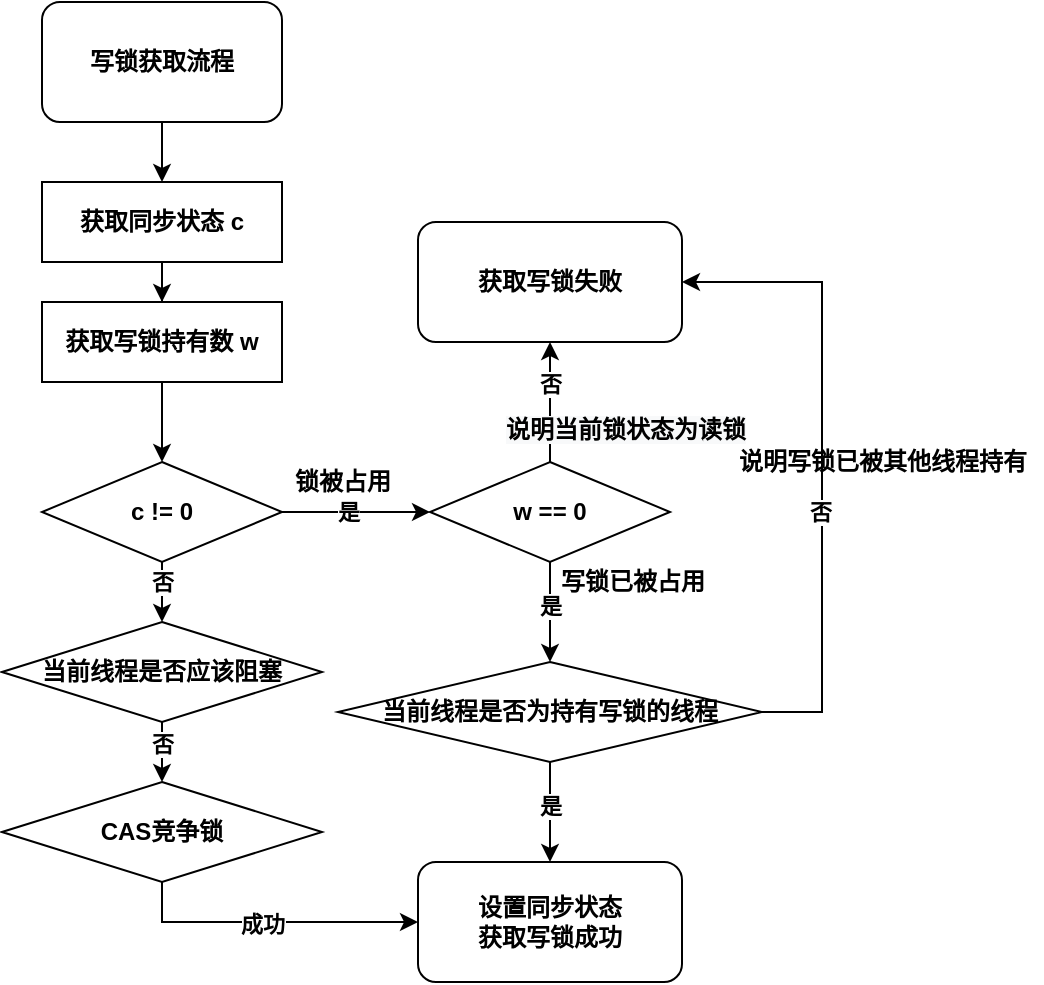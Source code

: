 <mxfile version="20.0.1" type="github"><diagram id="ENtoYaAzRibpJfPvvqgt" name="Page-1"><mxGraphModel dx="1022" dy="507" grid="1" gridSize="10" guides="1" tooltips="1" connect="1" arrows="1" fold="1" page="1" pageScale="1" pageWidth="827" pageHeight="1169" math="0" shadow="0"><root><mxCell id="0"/><mxCell id="1" parent="0"/><mxCell id="i-yiCEXUPsEpi0q8H7xq-1" value="" style="edgeStyle=orthogonalEdgeStyle;rounded=0;orthogonalLoop=1;jettySize=auto;html=1;" edge="1" parent="1" source="i-yiCEXUPsEpi0q8H7xq-2" target="i-yiCEXUPsEpi0q8H7xq-4"><mxGeometry relative="1" as="geometry"/></mxCell><mxCell id="i-yiCEXUPsEpi0q8H7xq-2" value="&lt;b&gt;写锁获取流程&lt;/b&gt;" style="rounded=1;whiteSpace=wrap;html=1;" vertex="1" parent="1"><mxGeometry x="220" y="310" width="120" height="60" as="geometry"/></mxCell><mxCell id="i-yiCEXUPsEpi0q8H7xq-3" value="" style="edgeStyle=orthogonalEdgeStyle;rounded=0;orthogonalLoop=1;jettySize=auto;html=1;" edge="1" parent="1" source="i-yiCEXUPsEpi0q8H7xq-4" target="i-yiCEXUPsEpi0q8H7xq-6"><mxGeometry relative="1" as="geometry"/></mxCell><mxCell id="i-yiCEXUPsEpi0q8H7xq-4" value="&lt;b&gt;获取同步状态 c&lt;/b&gt;" style="rounded=0;whiteSpace=wrap;html=1;" vertex="1" parent="1"><mxGeometry x="220" y="400" width="120" height="40" as="geometry"/></mxCell><mxCell id="i-yiCEXUPsEpi0q8H7xq-5" value="" style="edgeStyle=orthogonalEdgeStyle;rounded=0;orthogonalLoop=1;jettySize=auto;html=1;" edge="1" parent="1" source="i-yiCEXUPsEpi0q8H7xq-6" target="i-yiCEXUPsEpi0q8H7xq-11"><mxGeometry relative="1" as="geometry"/></mxCell><mxCell id="i-yiCEXUPsEpi0q8H7xq-6" value="&lt;b&gt;获取写锁持有数 w&lt;/b&gt;" style="rounded=0;whiteSpace=wrap;html=1;" vertex="1" parent="1"><mxGeometry x="220" y="460" width="120" height="40" as="geometry"/></mxCell><mxCell id="i-yiCEXUPsEpi0q8H7xq-7" value="" style="edgeStyle=orthogonalEdgeStyle;rounded=0;orthogonalLoop=1;jettySize=auto;html=1;" edge="1" parent="1" source="i-yiCEXUPsEpi0q8H7xq-11" target="i-yiCEXUPsEpi0q8H7xq-16"><mxGeometry relative="1" as="geometry"/></mxCell><mxCell id="i-yiCEXUPsEpi0q8H7xq-8" value="&lt;b&gt;是&lt;/b&gt;" style="edgeLabel;html=1;align=center;verticalAlign=middle;resizable=0;points=[];" vertex="1" connectable="0" parent="i-yiCEXUPsEpi0q8H7xq-7"><mxGeometry x="-0.108" relative="1" as="geometry"><mxPoint as="offset"/></mxGeometry></mxCell><mxCell id="i-yiCEXUPsEpi0q8H7xq-9" value="" style="edgeStyle=orthogonalEdgeStyle;rounded=0;orthogonalLoop=1;jettySize=auto;html=1;" edge="1" parent="1" source="i-yiCEXUPsEpi0q8H7xq-11" target="i-yiCEXUPsEpi0q8H7xq-30"><mxGeometry relative="1" as="geometry"/></mxCell><mxCell id="i-yiCEXUPsEpi0q8H7xq-10" value="&lt;b&gt;否&lt;/b&gt;" style="edgeLabel;html=1;align=center;verticalAlign=middle;resizable=0;points=[];" vertex="1" connectable="0" parent="i-yiCEXUPsEpi0q8H7xq-9"><mxGeometry x="-0.649" relative="1" as="geometry"><mxPoint y="1" as="offset"/></mxGeometry></mxCell><mxCell id="i-yiCEXUPsEpi0q8H7xq-11" value="&lt;b&gt;c != 0&lt;/b&gt;" style="rhombus;whiteSpace=wrap;html=1;" vertex="1" parent="1"><mxGeometry x="220" y="540" width="120" height="50" as="geometry"/></mxCell><mxCell id="i-yiCEXUPsEpi0q8H7xq-12" value="" style="edgeStyle=orthogonalEdgeStyle;rounded=0;orthogonalLoop=1;jettySize=auto;html=1;" edge="1" parent="1" source="i-yiCEXUPsEpi0q8H7xq-16" target="i-yiCEXUPsEpi0q8H7xq-22"><mxGeometry relative="1" as="geometry"/></mxCell><mxCell id="i-yiCEXUPsEpi0q8H7xq-13" value="&lt;b&gt;是&lt;/b&gt;" style="edgeLabel;html=1;align=center;verticalAlign=middle;resizable=0;points=[];" vertex="1" connectable="0" parent="i-yiCEXUPsEpi0q8H7xq-12"><mxGeometry x="-0.144" relative="1" as="geometry"><mxPoint as="offset"/></mxGeometry></mxCell><mxCell id="i-yiCEXUPsEpi0q8H7xq-14" value="" style="edgeStyle=orthogonalEdgeStyle;rounded=0;orthogonalLoop=1;jettySize=auto;html=1;" edge="1" parent="1" source="i-yiCEXUPsEpi0q8H7xq-16" target="i-yiCEXUPsEpi0q8H7xq-23"><mxGeometry relative="1" as="geometry"/></mxCell><mxCell id="i-yiCEXUPsEpi0q8H7xq-15" value="&lt;b&gt;否&lt;/b&gt;" style="edgeLabel;html=1;align=center;verticalAlign=middle;resizable=0;points=[];" vertex="1" connectable="0" parent="i-yiCEXUPsEpi0q8H7xq-14"><mxGeometry x="-0.115" relative="1" as="geometry"><mxPoint y="-13" as="offset"/></mxGeometry></mxCell><mxCell id="i-yiCEXUPsEpi0q8H7xq-16" value="&lt;b&gt;w == 0&lt;/b&gt;" style="rhombus;whiteSpace=wrap;html=1;" vertex="1" parent="1"><mxGeometry x="414" y="540" width="120" height="50" as="geometry"/></mxCell><mxCell id="i-yiCEXUPsEpi0q8H7xq-17" value="&lt;b&gt;锁被占用&lt;/b&gt;" style="text;html=1;align=center;verticalAlign=middle;resizable=0;points=[];autosize=1;strokeColor=none;fillColor=none;" vertex="1" parent="1"><mxGeometry x="340" y="540" width="60" height="20" as="geometry"/></mxCell><mxCell id="i-yiCEXUPsEpi0q8H7xq-18" style="edgeStyle=orthogonalEdgeStyle;rounded=0;orthogonalLoop=1;jettySize=auto;html=1;entryX=1;entryY=0.5;entryDx=0;entryDy=0;" edge="1" parent="1" source="i-yiCEXUPsEpi0q8H7xq-22" target="i-yiCEXUPsEpi0q8H7xq-23"><mxGeometry relative="1" as="geometry"><Array as="points"><mxPoint x="610" y="665"/><mxPoint x="610" y="450"/></Array></mxGeometry></mxCell><mxCell id="i-yiCEXUPsEpi0q8H7xq-19" value="&lt;b&gt;否&lt;/b&gt;" style="edgeLabel;html=1;align=center;verticalAlign=middle;resizable=0;points=[];" vertex="1" connectable="0" parent="i-yiCEXUPsEpi0q8H7xq-18"><mxGeometry x="-0.172" y="1" relative="1" as="geometry"><mxPoint as="offset"/></mxGeometry></mxCell><mxCell id="i-yiCEXUPsEpi0q8H7xq-20" value="" style="edgeStyle=orthogonalEdgeStyle;rounded=0;orthogonalLoop=1;jettySize=auto;html=1;" edge="1" parent="1" source="i-yiCEXUPsEpi0q8H7xq-22" target="i-yiCEXUPsEpi0q8H7xq-27"><mxGeometry relative="1" as="geometry"/></mxCell><mxCell id="i-yiCEXUPsEpi0q8H7xq-21" value="&lt;b&gt;是&lt;/b&gt;" style="edgeLabel;html=1;align=center;verticalAlign=middle;resizable=0;points=[];" vertex="1" connectable="0" parent="i-yiCEXUPsEpi0q8H7xq-20"><mxGeometry x="-0.149" relative="1" as="geometry"><mxPoint as="offset"/></mxGeometry></mxCell><mxCell id="i-yiCEXUPsEpi0q8H7xq-22" value="&lt;b&gt;当前线程是否为持有写锁的线程&lt;/b&gt;" style="rhombus;whiteSpace=wrap;html=1;" vertex="1" parent="1"><mxGeometry x="368" y="640" width="212" height="50" as="geometry"/></mxCell><mxCell id="i-yiCEXUPsEpi0q8H7xq-23" value="&lt;b&gt;获取写锁失败&lt;/b&gt;" style="rounded=1;whiteSpace=wrap;html=1;" vertex="1" parent="1"><mxGeometry x="408" y="420" width="132" height="60" as="geometry"/></mxCell><mxCell id="i-yiCEXUPsEpi0q8H7xq-24" value="&lt;b&gt;写锁已被占用&lt;/b&gt;" style="text;html=1;align=center;verticalAlign=middle;resizable=0;points=[];autosize=1;strokeColor=none;fillColor=none;" vertex="1" parent="1"><mxGeometry x="470" y="590" width="90" height="20" as="geometry"/></mxCell><mxCell id="i-yiCEXUPsEpi0q8H7xq-25" value="&lt;b style=&quot;color: rgb(0, 0, 0); font-family: Helvetica; font-size: 12px; font-style: normal; font-variant-ligatures: normal; font-variant-caps: normal; letter-spacing: normal; orphans: 2; text-align: center; text-indent: 0px; text-transform: none; widows: 2; word-spacing: 0px; -webkit-text-stroke-width: 0px; background-color: rgb(248, 249, 250); text-decoration-thickness: initial; text-decoration-style: initial; text-decoration-color: initial;&quot;&gt;说明当前锁状态为读锁&lt;br&gt;&lt;/b&gt;" style="text;whiteSpace=wrap;html=1;" vertex="1" parent="1"><mxGeometry x="450" y="510" width="150" height="30" as="geometry"/></mxCell><mxCell id="i-yiCEXUPsEpi0q8H7xq-26" value="&lt;b&gt;说明写锁已被其他线程持有&lt;/b&gt;" style="text;html=1;align=center;verticalAlign=middle;resizable=0;points=[];autosize=1;strokeColor=none;fillColor=none;" vertex="1" parent="1"><mxGeometry x="560" y="530" width="160" height="20" as="geometry"/></mxCell><mxCell id="i-yiCEXUPsEpi0q8H7xq-27" value="&lt;b&gt;设置同步状态&lt;br&gt;获取写锁成功&lt;/b&gt;" style="rounded=1;whiteSpace=wrap;html=1;" vertex="1" parent="1"><mxGeometry x="408" y="740" width="132" height="60" as="geometry"/></mxCell><mxCell id="i-yiCEXUPsEpi0q8H7xq-28" value="" style="edgeStyle=orthogonalEdgeStyle;rounded=0;orthogonalLoop=1;jettySize=auto;html=1;" edge="1" parent="1" source="i-yiCEXUPsEpi0q8H7xq-30" target="i-yiCEXUPsEpi0q8H7xq-33"><mxGeometry relative="1" as="geometry"/></mxCell><mxCell id="i-yiCEXUPsEpi0q8H7xq-29" value="&lt;b&gt;否&lt;/b&gt;" style="edgeLabel;html=1;align=center;verticalAlign=middle;resizable=0;points=[];" vertex="1" connectable="0" parent="i-yiCEXUPsEpi0q8H7xq-28"><mxGeometry x="-0.746" relative="1" as="geometry"><mxPoint y="4" as="offset"/></mxGeometry></mxCell><mxCell id="i-yiCEXUPsEpi0q8H7xq-30" value="&lt;b&gt;当前线程是否应该阻塞&lt;/b&gt;" style="rhombus;whiteSpace=wrap;html=1;" vertex="1" parent="1"><mxGeometry x="200" y="620" width="160" height="50" as="geometry"/></mxCell><mxCell id="i-yiCEXUPsEpi0q8H7xq-31" style="edgeStyle=orthogonalEdgeStyle;rounded=0;orthogonalLoop=1;jettySize=auto;html=1;entryX=0;entryY=0.5;entryDx=0;entryDy=0;" edge="1" parent="1" source="i-yiCEXUPsEpi0q8H7xq-33" target="i-yiCEXUPsEpi0q8H7xq-27"><mxGeometry relative="1" as="geometry"><Array as="points"><mxPoint x="280" y="770"/></Array></mxGeometry></mxCell><mxCell id="i-yiCEXUPsEpi0q8H7xq-32" value="&lt;b&gt;成功&lt;/b&gt;" style="edgeLabel;html=1;align=center;verticalAlign=middle;resizable=0;points=[];" vertex="1" connectable="0" parent="i-yiCEXUPsEpi0q8H7xq-31"><mxGeometry x="-0.054" y="-1" relative="1" as="geometry"><mxPoint as="offset"/></mxGeometry></mxCell><mxCell id="i-yiCEXUPsEpi0q8H7xq-33" value="&lt;b&gt;CAS竞争锁&lt;/b&gt;" style="rhombus;whiteSpace=wrap;html=1;" vertex="1" parent="1"><mxGeometry x="200" y="700" width="160" height="50" as="geometry"/></mxCell></root></mxGraphModel></diagram></mxfile>